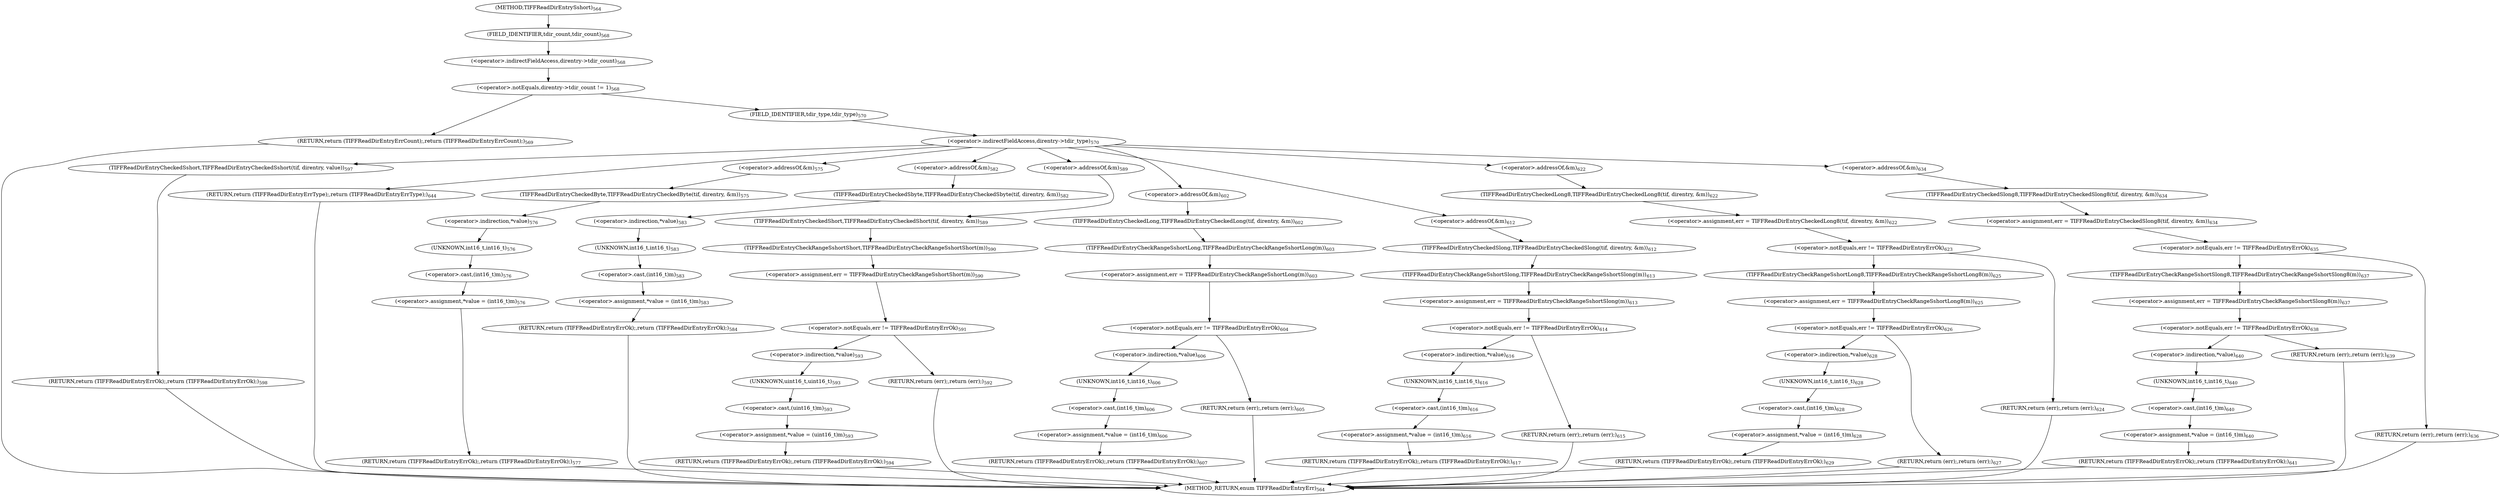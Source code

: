 digraph "TIFFReadDirEntrySshort" {  
"79124" [label = <(&lt;operator&gt;.notEquals,direntry-&gt;tdir_count != 1)<SUB>568</SUB>> ]
"79133" [label = <(&lt;operator&gt;.indirectFieldAccess,direntry-&gt;tdir_type)<SUB>570</SUB>> ]
"79125" [label = <(&lt;operator&gt;.indirectFieldAccess,direntry-&gt;tdir_count)<SUB>568</SUB>> ]
"79130" [label = <(RETURN,return (TIFFReadDirEntryErrCount);,return (TIFFReadDirEntryErrCount);)<SUB>569</SUB>> ]
"79135" [label = <(FIELD_IDENTIFIER,tdir_type,tdir_type)<SUB>570</SUB>> ]
"79201" [label = <(TIFFReadDirEntryCheckedSshort,TIFFReadDirEntryCheckedSshort(tif, direntry, value))<SUB>597</SUB>> ]
"79205" [label = <(RETURN,return (TIFFReadDirEntryErrOk);,return (TIFFReadDirEntryErrOk);)<SUB>598</SUB>> ]
"79338" [label = <(RETURN,return (TIFFReadDirEntryErrType);,return (TIFFReadDirEntryErrType);)<SUB>644</SUB>> ]
"79127" [label = <(FIELD_IDENTIFIER,tdir_count,tdir_count)<SUB>568</SUB>> ]
"79141" [label = <(TIFFReadDirEntryCheckedByte,TIFFReadDirEntryCheckedByte(tif, direntry, &amp;m))<SUB>575</SUB>> ]
"79146" [label = <(&lt;operator&gt;.assignment,*value = (int16_t)m)<SUB>576</SUB>> ]
"79152" [label = <(RETURN,return (TIFFReadDirEntryErrOk);,return (TIFFReadDirEntryErrOk);)<SUB>577</SUB>> ]
"79158" [label = <(TIFFReadDirEntryCheckedSbyte,TIFFReadDirEntryCheckedSbyte(tif, direntry, &amp;m))<SUB>582</SUB>> ]
"79163" [label = <(&lt;operator&gt;.assignment,*value = (int16_t)m)<SUB>583</SUB>> ]
"79169" [label = <(RETURN,return (TIFFReadDirEntryErrOk);,return (TIFFReadDirEntryErrOk);)<SUB>584</SUB>> ]
"79175" [label = <(TIFFReadDirEntryCheckedShort,TIFFReadDirEntryCheckedShort(tif, direntry, &amp;m))<SUB>589</SUB>> ]
"79180" [label = <(&lt;operator&gt;.assignment,err = TIFFReadDirEntryCheckRangeSshortShort(m))<SUB>590</SUB>> ]
"79191" [label = <(&lt;operator&gt;.assignment,*value = (uint16_t)m)<SUB>593</SUB>> ]
"79197" [label = <(RETURN,return (TIFFReadDirEntryErrOk);,return (TIFFReadDirEntryErrOk);)<SUB>594</SUB>> ]
"79211" [label = <(TIFFReadDirEntryCheckedLong,TIFFReadDirEntryCheckedLong(tif, direntry, &amp;m))<SUB>602</SUB>> ]
"79216" [label = <(&lt;operator&gt;.assignment,err = TIFFReadDirEntryCheckRangeSshortLong(m))<SUB>603</SUB>> ]
"79227" [label = <(&lt;operator&gt;.assignment,*value = (int16_t)m)<SUB>606</SUB>> ]
"79233" [label = <(RETURN,return (TIFFReadDirEntryErrOk);,return (TIFFReadDirEntryErrOk);)<SUB>607</SUB>> ]
"79239" [label = <(TIFFReadDirEntryCheckedSlong,TIFFReadDirEntryCheckedSlong(tif, direntry, &amp;m))<SUB>612</SUB>> ]
"79244" [label = <(&lt;operator&gt;.assignment,err = TIFFReadDirEntryCheckRangeSshortSlong(m))<SUB>613</SUB>> ]
"79255" [label = <(&lt;operator&gt;.assignment,*value = (int16_t)m)<SUB>616</SUB>> ]
"79261" [label = <(RETURN,return (TIFFReadDirEntryErrOk);,return (TIFFReadDirEntryErrOk);)<SUB>617</SUB>> ]
"79267" [label = <(&lt;operator&gt;.assignment,err = TIFFReadDirEntryCheckedLong8(tif, direntry, &amp;m))<SUB>622</SUB>> ]
"79281" [label = <(&lt;operator&gt;.assignment,err = TIFFReadDirEntryCheckRangeSshortLong8(m))<SUB>625</SUB>> ]
"79292" [label = <(&lt;operator&gt;.assignment,*value = (int16_t)m)<SUB>628</SUB>> ]
"79298" [label = <(RETURN,return (TIFFReadDirEntryErrOk);,return (TIFFReadDirEntryErrOk);)<SUB>629</SUB>> ]
"79304" [label = <(&lt;operator&gt;.assignment,err = TIFFReadDirEntryCheckedSlong8(tif, direntry, &amp;m))<SUB>634</SUB>> ]
"79318" [label = <(&lt;operator&gt;.assignment,err = TIFFReadDirEntryCheckRangeSshortSlong8(m))<SUB>637</SUB>> ]
"79329" [label = <(&lt;operator&gt;.assignment,*value = (int16_t)m)<SUB>640</SUB>> ]
"79335" [label = <(RETURN,return (TIFFReadDirEntryErrOk);,return (TIFFReadDirEntryErrOk);)<SUB>641</SUB>> ]
"79144" [label = <(&lt;operator&gt;.addressOf,&amp;m)<SUB>575</SUB>> ]
"79147" [label = <(&lt;operator&gt;.indirection,*value)<SUB>576</SUB>> ]
"79149" [label = <(&lt;operator&gt;.cast,(int16_t)m)<SUB>576</SUB>> ]
"79161" [label = <(&lt;operator&gt;.addressOf,&amp;m)<SUB>582</SUB>> ]
"79164" [label = <(&lt;operator&gt;.indirection,*value)<SUB>583</SUB>> ]
"79166" [label = <(&lt;operator&gt;.cast,(int16_t)m)<SUB>583</SUB>> ]
"79178" [label = <(&lt;operator&gt;.addressOf,&amp;m)<SUB>589</SUB>> ]
"79182" [label = <(TIFFReadDirEntryCheckRangeSshortShort,TIFFReadDirEntryCheckRangeSshortShort(m))<SUB>590</SUB>> ]
"79185" [label = <(&lt;operator&gt;.notEquals,err != TIFFReadDirEntryErrOk)<SUB>591</SUB>> ]
"79192" [label = <(&lt;operator&gt;.indirection,*value)<SUB>593</SUB>> ]
"79194" [label = <(&lt;operator&gt;.cast,(uint16_t)m)<SUB>593</SUB>> ]
"79214" [label = <(&lt;operator&gt;.addressOf,&amp;m)<SUB>602</SUB>> ]
"79218" [label = <(TIFFReadDirEntryCheckRangeSshortLong,TIFFReadDirEntryCheckRangeSshortLong(m))<SUB>603</SUB>> ]
"79221" [label = <(&lt;operator&gt;.notEquals,err != TIFFReadDirEntryErrOk)<SUB>604</SUB>> ]
"79228" [label = <(&lt;operator&gt;.indirection,*value)<SUB>606</SUB>> ]
"79230" [label = <(&lt;operator&gt;.cast,(int16_t)m)<SUB>606</SUB>> ]
"79242" [label = <(&lt;operator&gt;.addressOf,&amp;m)<SUB>612</SUB>> ]
"79246" [label = <(TIFFReadDirEntryCheckRangeSshortSlong,TIFFReadDirEntryCheckRangeSshortSlong(m))<SUB>613</SUB>> ]
"79249" [label = <(&lt;operator&gt;.notEquals,err != TIFFReadDirEntryErrOk)<SUB>614</SUB>> ]
"79256" [label = <(&lt;operator&gt;.indirection,*value)<SUB>616</SUB>> ]
"79258" [label = <(&lt;operator&gt;.cast,(int16_t)m)<SUB>616</SUB>> ]
"79269" [label = <(TIFFReadDirEntryCheckedLong8,TIFFReadDirEntryCheckedLong8(tif, direntry, &amp;m))<SUB>622</SUB>> ]
"79275" [label = <(&lt;operator&gt;.notEquals,err != TIFFReadDirEntryErrOk)<SUB>623</SUB>> ]
"79283" [label = <(TIFFReadDirEntryCheckRangeSshortLong8,TIFFReadDirEntryCheckRangeSshortLong8(m))<SUB>625</SUB>> ]
"79286" [label = <(&lt;operator&gt;.notEquals,err != TIFFReadDirEntryErrOk)<SUB>626</SUB>> ]
"79293" [label = <(&lt;operator&gt;.indirection,*value)<SUB>628</SUB>> ]
"79295" [label = <(&lt;operator&gt;.cast,(int16_t)m)<SUB>628</SUB>> ]
"79306" [label = <(TIFFReadDirEntryCheckedSlong8,TIFFReadDirEntryCheckedSlong8(tif, direntry, &amp;m))<SUB>634</SUB>> ]
"79312" [label = <(&lt;operator&gt;.notEquals,err != TIFFReadDirEntryErrOk)<SUB>635</SUB>> ]
"79320" [label = <(TIFFReadDirEntryCheckRangeSshortSlong8,TIFFReadDirEntryCheckRangeSshortSlong8(m))<SUB>637</SUB>> ]
"79323" [label = <(&lt;operator&gt;.notEquals,err != TIFFReadDirEntryErrOk)<SUB>638</SUB>> ]
"79330" [label = <(&lt;operator&gt;.indirection,*value)<SUB>640</SUB>> ]
"79332" [label = <(&lt;operator&gt;.cast,(int16_t)m)<SUB>640</SUB>> ]
"79150" [label = <(UNKNOWN,int16_t,int16_t)<SUB>576</SUB>> ]
"79167" [label = <(UNKNOWN,int16_t,int16_t)<SUB>583</SUB>> ]
"79189" [label = <(RETURN,return (err);,return (err);)<SUB>592</SUB>> ]
"79195" [label = <(UNKNOWN,uint16_t,uint16_t)<SUB>593</SUB>> ]
"79225" [label = <(RETURN,return (err);,return (err);)<SUB>605</SUB>> ]
"79231" [label = <(UNKNOWN,int16_t,int16_t)<SUB>606</SUB>> ]
"79253" [label = <(RETURN,return (err);,return (err);)<SUB>615</SUB>> ]
"79259" [label = <(UNKNOWN,int16_t,int16_t)<SUB>616</SUB>> ]
"79272" [label = <(&lt;operator&gt;.addressOf,&amp;m)<SUB>622</SUB>> ]
"79279" [label = <(RETURN,return (err);,return (err);)<SUB>624</SUB>> ]
"79290" [label = <(RETURN,return (err);,return (err);)<SUB>627</SUB>> ]
"79296" [label = <(UNKNOWN,int16_t,int16_t)<SUB>628</SUB>> ]
"79309" [label = <(&lt;operator&gt;.addressOf,&amp;m)<SUB>634</SUB>> ]
"79316" [label = <(RETURN,return (err);,return (err);)<SUB>636</SUB>> ]
"79327" [label = <(RETURN,return (err);,return (err);)<SUB>639</SUB>> ]
"79333" [label = <(UNKNOWN,int16_t,int16_t)<SUB>640</SUB>> ]
"79117" [label = <(METHOD,TIFFReadDirEntrySshort)<SUB>564</SUB>> ]
"79340" [label = <(METHOD_RETURN,enum TIFFReadDirEntryErr)<SUB>564</SUB>> ]
  "79124" -> "79130" 
  "79124" -> "79135" 
  "79133" -> "79144" 
  "79133" -> "79161" 
  "79133" -> "79178" 
  "79133" -> "79201" 
  "79133" -> "79214" 
  "79133" -> "79242" 
  "79133" -> "79272" 
  "79133" -> "79309" 
  "79133" -> "79338" 
  "79125" -> "79124" 
  "79130" -> "79340" 
  "79135" -> "79133" 
  "79201" -> "79205" 
  "79205" -> "79340" 
  "79338" -> "79340" 
  "79127" -> "79125" 
  "79141" -> "79147" 
  "79146" -> "79152" 
  "79152" -> "79340" 
  "79158" -> "79164" 
  "79163" -> "79169" 
  "79169" -> "79340" 
  "79175" -> "79182" 
  "79180" -> "79185" 
  "79191" -> "79197" 
  "79197" -> "79340" 
  "79211" -> "79218" 
  "79216" -> "79221" 
  "79227" -> "79233" 
  "79233" -> "79340" 
  "79239" -> "79246" 
  "79244" -> "79249" 
  "79255" -> "79261" 
  "79261" -> "79340" 
  "79267" -> "79275" 
  "79281" -> "79286" 
  "79292" -> "79298" 
  "79298" -> "79340" 
  "79304" -> "79312" 
  "79318" -> "79323" 
  "79329" -> "79335" 
  "79335" -> "79340" 
  "79144" -> "79141" 
  "79147" -> "79150" 
  "79149" -> "79146" 
  "79161" -> "79158" 
  "79164" -> "79167" 
  "79166" -> "79163" 
  "79178" -> "79175" 
  "79182" -> "79180" 
  "79185" -> "79189" 
  "79185" -> "79192" 
  "79192" -> "79195" 
  "79194" -> "79191" 
  "79214" -> "79211" 
  "79218" -> "79216" 
  "79221" -> "79225" 
  "79221" -> "79228" 
  "79228" -> "79231" 
  "79230" -> "79227" 
  "79242" -> "79239" 
  "79246" -> "79244" 
  "79249" -> "79253" 
  "79249" -> "79256" 
  "79256" -> "79259" 
  "79258" -> "79255" 
  "79269" -> "79267" 
  "79275" -> "79279" 
  "79275" -> "79283" 
  "79283" -> "79281" 
  "79286" -> "79290" 
  "79286" -> "79293" 
  "79293" -> "79296" 
  "79295" -> "79292" 
  "79306" -> "79304" 
  "79312" -> "79316" 
  "79312" -> "79320" 
  "79320" -> "79318" 
  "79323" -> "79327" 
  "79323" -> "79330" 
  "79330" -> "79333" 
  "79332" -> "79329" 
  "79150" -> "79149" 
  "79167" -> "79166" 
  "79189" -> "79340" 
  "79195" -> "79194" 
  "79225" -> "79340" 
  "79231" -> "79230" 
  "79253" -> "79340" 
  "79259" -> "79258" 
  "79272" -> "79269" 
  "79279" -> "79340" 
  "79290" -> "79340" 
  "79296" -> "79295" 
  "79309" -> "79306" 
  "79316" -> "79340" 
  "79327" -> "79340" 
  "79333" -> "79332" 
  "79117" -> "79127" 
}
